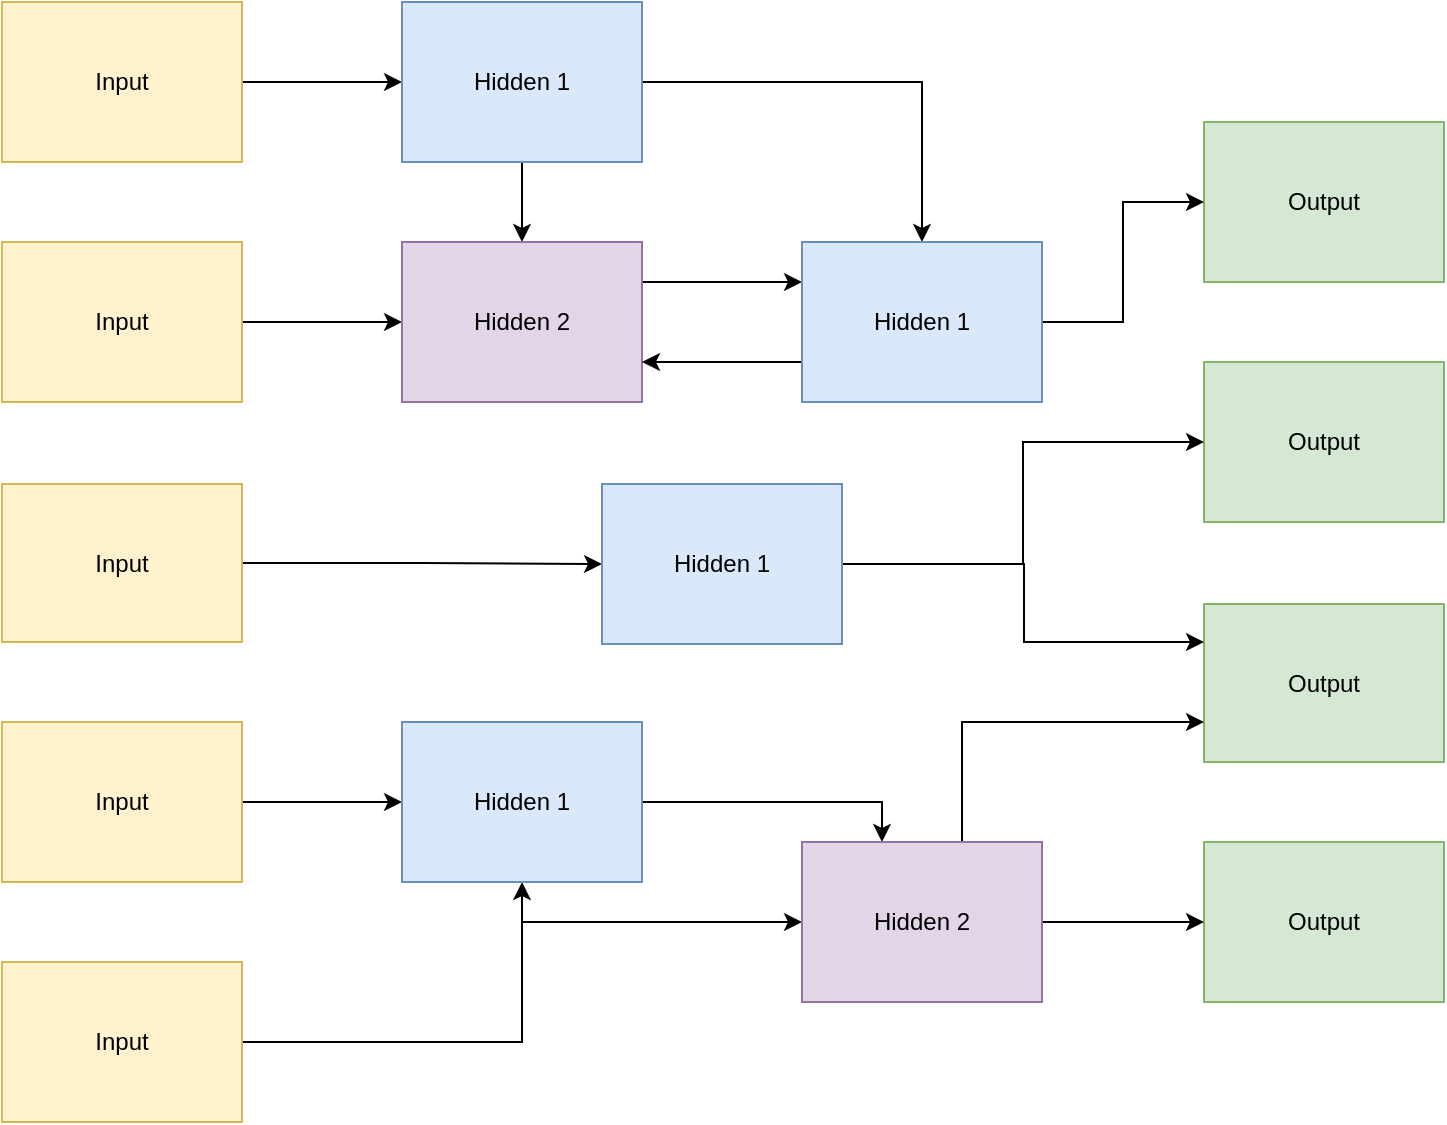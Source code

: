 <mxfile version="17.5.0" type="device" pages="2"><diagram id="rI25iFN7UwPU5rZs73sq" name="Page-1"><mxGraphModel dx="585" dy="1030" grid="1" gridSize="10" guides="1" tooltips="1" connect="1" arrows="1" fold="1" page="1" pageScale="1" pageWidth="1361" pageHeight="681" math="0" shadow="0"><root><mxCell id="0"/><mxCell id="1" parent="0"/><mxCell id="ZCAGJO66iKY9J3HTjkJy-23" style="edgeStyle=orthogonalEdgeStyle;rounded=0;orthogonalLoop=1;jettySize=auto;html=1;" edge="1" parent="1" source="ZCAGJO66iKY9J3HTjkJy-1" target="ZCAGJO66iKY9J3HTjkJy-12"><mxGeometry relative="1" as="geometry"/></mxCell><mxCell id="ZCAGJO66iKY9J3HTjkJy-1" value="Input" style="rounded=0;whiteSpace=wrap;html=1;fillColor=#fff2cc;strokeColor=#d6b656;" vertex="1" parent="1"><mxGeometry x="80" y="40" width="120" height="80" as="geometry"/></mxCell><mxCell id="ZCAGJO66iKY9J3HTjkJy-18" style="edgeStyle=orthogonalEdgeStyle;rounded=0;orthogonalLoop=1;jettySize=auto;html=1;" edge="1" parent="1" source="ZCAGJO66iKY9J3HTjkJy-2" target="ZCAGJO66iKY9J3HTjkJy-15"><mxGeometry relative="1" as="geometry"/></mxCell><mxCell id="ZCAGJO66iKY9J3HTjkJy-19" style="edgeStyle=orthogonalEdgeStyle;rounded=0;orthogonalLoop=1;jettySize=auto;html=1;" edge="1" parent="1" source="ZCAGJO66iKY9J3HTjkJy-2" target="ZCAGJO66iKY9J3HTjkJy-17"><mxGeometry relative="1" as="geometry"/></mxCell><mxCell id="ZCAGJO66iKY9J3HTjkJy-2" value="Input" style="rounded=0;whiteSpace=wrap;html=1;fillColor=#fff2cc;strokeColor=#d6b656;" vertex="1" parent="1"><mxGeometry x="80" y="520" width="120" height="80" as="geometry"/></mxCell><mxCell id="ZCAGJO66iKY9J3HTjkJy-22" style="edgeStyle=orthogonalEdgeStyle;rounded=0;orthogonalLoop=1;jettySize=auto;html=1;" edge="1" parent="1" source="ZCAGJO66iKY9J3HTjkJy-3" target="ZCAGJO66iKY9J3HTjkJy-13"><mxGeometry relative="1" as="geometry"/></mxCell><mxCell id="ZCAGJO66iKY9J3HTjkJy-3" value="Input" style="rounded=0;whiteSpace=wrap;html=1;fillColor=#fff2cc;strokeColor=#d6b656;" vertex="1" parent="1"><mxGeometry x="80" y="160" width="120" height="80" as="geometry"/></mxCell><mxCell id="ZCAGJO66iKY9J3HTjkJy-21" style="edgeStyle=orthogonalEdgeStyle;rounded=0;orthogonalLoop=1;jettySize=auto;html=1;" edge="1" parent="1" source="ZCAGJO66iKY9J3HTjkJy-4" target="ZCAGJO66iKY9J3HTjkJy-16"><mxGeometry relative="1" as="geometry"/></mxCell><mxCell id="ZCAGJO66iKY9J3HTjkJy-4" value="Input" style="rounded=0;whiteSpace=wrap;html=1;fillColor=#fff2cc;strokeColor=#d6b656;" vertex="1" parent="1"><mxGeometry x="80" y="281" width="120" height="79" as="geometry"/></mxCell><mxCell id="ZCAGJO66iKY9J3HTjkJy-20" style="edgeStyle=orthogonalEdgeStyle;rounded=0;orthogonalLoop=1;jettySize=auto;html=1;" edge="1" parent="1" source="ZCAGJO66iKY9J3HTjkJy-5" target="ZCAGJO66iKY9J3HTjkJy-15"><mxGeometry relative="1" as="geometry"/></mxCell><mxCell id="ZCAGJO66iKY9J3HTjkJy-5" value="Input" style="rounded=0;whiteSpace=wrap;html=1;fillColor=#fff2cc;strokeColor=#d6b656;" vertex="1" parent="1"><mxGeometry x="80" y="400" width="120" height="80" as="geometry"/></mxCell><mxCell id="ZCAGJO66iKY9J3HTjkJy-6" value="Output" style="rounded=0;whiteSpace=wrap;html=1;fillColor=#d5e8d4;strokeColor=#82b366;" vertex="1" parent="1"><mxGeometry x="681" y="100" width="120" height="80" as="geometry"/></mxCell><mxCell id="ZCAGJO66iKY9J3HTjkJy-7" value="Output" style="rounded=0;whiteSpace=wrap;html=1;fillColor=#d5e8d4;strokeColor=#82b366;" vertex="1" parent="1"><mxGeometry x="681" y="220" width="120" height="80" as="geometry"/></mxCell><mxCell id="ZCAGJO66iKY9J3HTjkJy-8" value="Output" style="rounded=0;whiteSpace=wrap;html=1;fillColor=#d5e8d4;strokeColor=#82b366;" vertex="1" parent="1"><mxGeometry x="681" y="341" width="120" height="79" as="geometry"/></mxCell><mxCell id="ZCAGJO66iKY9J3HTjkJy-9" value="Output" style="rounded=0;whiteSpace=wrap;html=1;fillColor=#d5e8d4;strokeColor=#82b366;" vertex="1" parent="1"><mxGeometry x="681" y="460" width="120" height="80" as="geometry"/></mxCell><mxCell id="ZCAGJO66iKY9J3HTjkJy-24" style="edgeStyle=orthogonalEdgeStyle;rounded=0;orthogonalLoop=1;jettySize=auto;html=1;" edge="1" parent="1" source="ZCAGJO66iKY9J3HTjkJy-12" target="ZCAGJO66iKY9J3HTjkJy-13"><mxGeometry relative="1" as="geometry"/></mxCell><mxCell id="ZCAGJO66iKY9J3HTjkJy-25" style="edgeStyle=orthogonalEdgeStyle;rounded=0;orthogonalLoop=1;jettySize=auto;html=1;" edge="1" parent="1" source="ZCAGJO66iKY9J3HTjkJy-12" target="ZCAGJO66iKY9J3HTjkJy-14"><mxGeometry relative="1" as="geometry"/></mxCell><mxCell id="ZCAGJO66iKY9J3HTjkJy-12" value="Hidden 1" style="rounded=0;whiteSpace=wrap;html=1;fillColor=#dae8fc;strokeColor=#6c8ebf;" vertex="1" parent="1"><mxGeometry x="280" y="40" width="120" height="80" as="geometry"/></mxCell><mxCell id="ZCAGJO66iKY9J3HTjkJy-26" style="edgeStyle=orthogonalEdgeStyle;rounded=0;orthogonalLoop=1;jettySize=auto;html=1;" edge="1" parent="1" source="ZCAGJO66iKY9J3HTjkJy-13" target="ZCAGJO66iKY9J3HTjkJy-14"><mxGeometry relative="1" as="geometry"><Array as="points"><mxPoint x="440" y="180"/><mxPoint x="440" y="180"/></Array></mxGeometry></mxCell><mxCell id="ZCAGJO66iKY9J3HTjkJy-13" value="Hidden 2" style="rounded=0;whiteSpace=wrap;html=1;fillColor=#e1d5e7;strokeColor=#9673a6;" vertex="1" parent="1"><mxGeometry x="280" y="160" width="120" height="80" as="geometry"/></mxCell><mxCell id="ZCAGJO66iKY9J3HTjkJy-27" style="edgeStyle=orthogonalEdgeStyle;rounded=0;orthogonalLoop=1;jettySize=auto;html=1;" edge="1" parent="1" source="ZCAGJO66iKY9J3HTjkJy-14" target="ZCAGJO66iKY9J3HTjkJy-6"><mxGeometry relative="1" as="geometry"/></mxCell><mxCell id="ZCAGJO66iKY9J3HTjkJy-33" style="edgeStyle=orthogonalEdgeStyle;rounded=0;orthogonalLoop=1;jettySize=auto;html=1;" edge="1" parent="1" source="ZCAGJO66iKY9J3HTjkJy-14" target="ZCAGJO66iKY9J3HTjkJy-13"><mxGeometry relative="1" as="geometry"><Array as="points"><mxPoint x="440" y="220"/><mxPoint x="440" y="220"/></Array></mxGeometry></mxCell><mxCell id="ZCAGJO66iKY9J3HTjkJy-14" value="Hidden 1" style="rounded=0;whiteSpace=wrap;html=1;fillColor=#dae8fc;strokeColor=#6c8ebf;" vertex="1" parent="1"><mxGeometry x="480" y="160" width="120" height="80" as="geometry"/></mxCell><mxCell id="ZCAGJO66iKY9J3HTjkJy-32" style="edgeStyle=orthogonalEdgeStyle;rounded=0;orthogonalLoop=1;jettySize=auto;html=1;" edge="1" parent="1" source="ZCAGJO66iKY9J3HTjkJy-15" target="ZCAGJO66iKY9J3HTjkJy-17"><mxGeometry relative="1" as="geometry"><Array as="points"><mxPoint x="520" y="440"/></Array></mxGeometry></mxCell><mxCell id="ZCAGJO66iKY9J3HTjkJy-15" value="Hidden 1" style="rounded=0;whiteSpace=wrap;html=1;fillColor=#dae8fc;strokeColor=#6c8ebf;" vertex="1" parent="1"><mxGeometry x="280" y="400" width="120" height="80" as="geometry"/></mxCell><mxCell id="ZCAGJO66iKY9J3HTjkJy-28" style="edgeStyle=orthogonalEdgeStyle;rounded=0;orthogonalLoop=1;jettySize=auto;html=1;" edge="1" parent="1" source="ZCAGJO66iKY9J3HTjkJy-16" target="ZCAGJO66iKY9J3HTjkJy-7"><mxGeometry relative="1" as="geometry"/></mxCell><mxCell id="ZCAGJO66iKY9J3HTjkJy-29" style="edgeStyle=orthogonalEdgeStyle;rounded=0;orthogonalLoop=1;jettySize=auto;html=1;" edge="1" parent="1" source="ZCAGJO66iKY9J3HTjkJy-16" target="ZCAGJO66iKY9J3HTjkJy-8"><mxGeometry relative="1" as="geometry"><Array as="points"><mxPoint x="591" y="321"/><mxPoint x="591" y="360"/></Array></mxGeometry></mxCell><mxCell id="ZCAGJO66iKY9J3HTjkJy-16" value="Hidden 1" style="rounded=0;whiteSpace=wrap;html=1;fillColor=#dae8fc;strokeColor=#6c8ebf;" vertex="1" parent="1"><mxGeometry x="380" y="281" width="120" height="80" as="geometry"/></mxCell><mxCell id="ZCAGJO66iKY9J3HTjkJy-30" style="edgeStyle=orthogonalEdgeStyle;rounded=0;orthogonalLoop=1;jettySize=auto;html=1;" edge="1" parent="1" source="ZCAGJO66iKY9J3HTjkJy-17" target="ZCAGJO66iKY9J3HTjkJy-8"><mxGeometry relative="1" as="geometry"><Array as="points"><mxPoint x="560" y="400"/></Array></mxGeometry></mxCell><mxCell id="ZCAGJO66iKY9J3HTjkJy-31" style="edgeStyle=orthogonalEdgeStyle;rounded=0;orthogonalLoop=1;jettySize=auto;html=1;" edge="1" parent="1" source="ZCAGJO66iKY9J3HTjkJy-17" target="ZCAGJO66iKY9J3HTjkJy-9"><mxGeometry relative="1" as="geometry"/></mxCell><mxCell id="ZCAGJO66iKY9J3HTjkJy-17" value="Hidden 2" style="rounded=0;whiteSpace=wrap;html=1;fillColor=#e1d5e7;strokeColor=#9673a6;" vertex="1" parent="1"><mxGeometry x="480" y="460" width="120" height="80" as="geometry"/></mxCell></root></mxGraphModel></diagram><diagram id="Fy_cgZHKWOj0ptjP_Fqx" name="Page-2"><mxGraphModel dx="673" dy="1184" grid="1" gridSize="10" guides="1" tooltips="1" connect="1" arrows="1" fold="1" page="1" pageScale="1" pageWidth="827" pageHeight="1169" math="0" shadow="0"><root><mxCell id="0"/><mxCell id="1" parent="0"/><mxCell id="PSud49iNzqxA1EdfXAbY-3" value="" style="edgeStyle=orthogonalEdgeStyle;rounded=0;orthogonalLoop=1;jettySize=auto;html=1;" edge="1" parent="1" source="PSud49iNzqxA1EdfXAbY-1" target="BAaDQKkLRPc_ZaJJ-Ffu-1"><mxGeometry relative="1" as="geometry"/></mxCell><mxCell id="PSud49iNzqxA1EdfXAbY-1" value="Create agent" style="rounded=0;whiteSpace=wrap;html=1;" vertex="1" parent="1"><mxGeometry x="120" y="40" width="120" height="40" as="geometry"/></mxCell><mxCell id="BAaDQKkLRPc_ZaJJ-Ffu-1" value="Agent logic" style="swimlane;" vertex="1" parent="1"><mxGeometry x="40" y="160" width="280" height="800" as="geometry"><mxRectangle x="40" y="160" width="280" height="23" as="alternateBounds"/></mxGeometry></mxCell><mxCell id="PSud49iNzqxA1EdfXAbY-2" value="Add modules" style="rounded=0;whiteSpace=wrap;html=1;" vertex="1" parent="BAaDQKkLRPc_ZaJJ-Ffu-1"><mxGeometry x="80" y="40" width="120" height="40" as="geometry"/></mxCell><mxCell id="GcPOV41Ou0gMDijtzu6Q-3" value="Module logic" style="swimlane;" vertex="1" parent="BAaDQKkLRPc_ZaJJ-Ffu-1"><mxGeometry x="40" y="160" width="200" height="360" as="geometry"><mxRectangle x="40" y="160" width="200" height="23" as="alternateBounds"/></mxGeometry></mxCell><mxCell id="GcPOV41Ou0gMDijtzu6Q-5" value="" style="edgeStyle=orthogonalEdgeStyle;rounded=0;orthogonalLoop=1;jettySize=auto;html=1;" edge="1" parent="GcPOV41Ou0gMDijtzu6Q-3" source="GcPOV41Ou0gMDijtzu6Q-1" target="GcPOV41Ou0gMDijtzu6Q-4"><mxGeometry relative="1" as="geometry"/></mxCell><mxCell id="GcPOV41Ou0gMDijtzu6Q-1" value="Add inputs" style="rounded=0;whiteSpace=wrap;html=1;" vertex="1" parent="GcPOV41Ou0gMDijtzu6Q-3"><mxGeometry x="40" y="40" width="120" height="40" as="geometry"/></mxCell><mxCell id="GcPOV41Ou0gMDijtzu6Q-4" value="Add outputs" style="rounded=0;whiteSpace=wrap;html=1;" vertex="1" parent="GcPOV41Ou0gMDijtzu6Q-3"><mxGeometry x="40" y="160" width="120" height="40" as="geometry"/></mxCell><mxCell id="GcPOV41Ou0gMDijtzu6Q-6" value="Subscribe events" style="rounded=0;whiteSpace=wrap;html=1;" vertex="1" parent="GcPOV41Ou0gMDijtzu6Q-3"><mxGeometry x="40" y="280" width="120" height="40" as="geometry"/></mxCell><mxCell id="GcPOV41Ou0gMDijtzu6Q-7" value="" style="edgeStyle=orthogonalEdgeStyle;rounded=0;orthogonalLoop=1;jettySize=auto;html=1;" edge="1" parent="GcPOV41Ou0gMDijtzu6Q-3" source="GcPOV41Ou0gMDijtzu6Q-4" target="GcPOV41Ou0gMDijtzu6Q-6"><mxGeometry relative="1" as="geometry"/></mxCell><mxCell id="GcPOV41Ou0gMDijtzu6Q-2" value="" style="edgeStyle=orthogonalEdgeStyle;rounded=0;orthogonalLoop=1;jettySize=auto;html=1;" edge="1" parent="BAaDQKkLRPc_ZaJJ-Ffu-1" source="PSud49iNzqxA1EdfXAbY-2" target="GcPOV41Ou0gMDijtzu6Q-3"><mxGeometry relative="1" as="geometry"/></mxCell><mxCell id="GcPOV41Ou0gMDijtzu6Q-8" value="Add hidden neurons" style="rounded=0;whiteSpace=wrap;html=1;" vertex="1" parent="BAaDQKkLRPc_ZaJJ-Ffu-1"><mxGeometry x="80" y="600" width="120" height="40" as="geometry"/></mxCell><mxCell id="GcPOV41Ou0gMDijtzu6Q-9" style="edgeStyle=orthogonalEdgeStyle;rounded=0;orthogonalLoop=1;jettySize=auto;html=1;" edge="1" parent="BAaDQKkLRPc_ZaJJ-Ffu-1" source="GcPOV41Ou0gMDijtzu6Q-3" target="GcPOV41Ou0gMDijtzu6Q-8"><mxGeometry relative="1" as="geometry"/></mxCell><mxCell id="GcPOV41Ou0gMDijtzu6Q-10" value="Add neural connections" style="rounded=0;whiteSpace=wrap;html=1;" vertex="1" parent="BAaDQKkLRPc_ZaJJ-Ffu-1"><mxGeometry x="80" y="720" width="120" height="40" as="geometry"/></mxCell><mxCell id="GcPOV41Ou0gMDijtzu6Q-11" value="" style="edgeStyle=orthogonalEdgeStyle;rounded=0;orthogonalLoop=1;jettySize=auto;html=1;" edge="1" parent="BAaDQKkLRPc_ZaJJ-Ffu-1" source="GcPOV41Ou0gMDijtzu6Q-8" target="GcPOV41Ou0gMDijtzu6Q-10"><mxGeometry relative="1" as="geometry"/></mxCell></root></mxGraphModel></diagram></mxfile>
